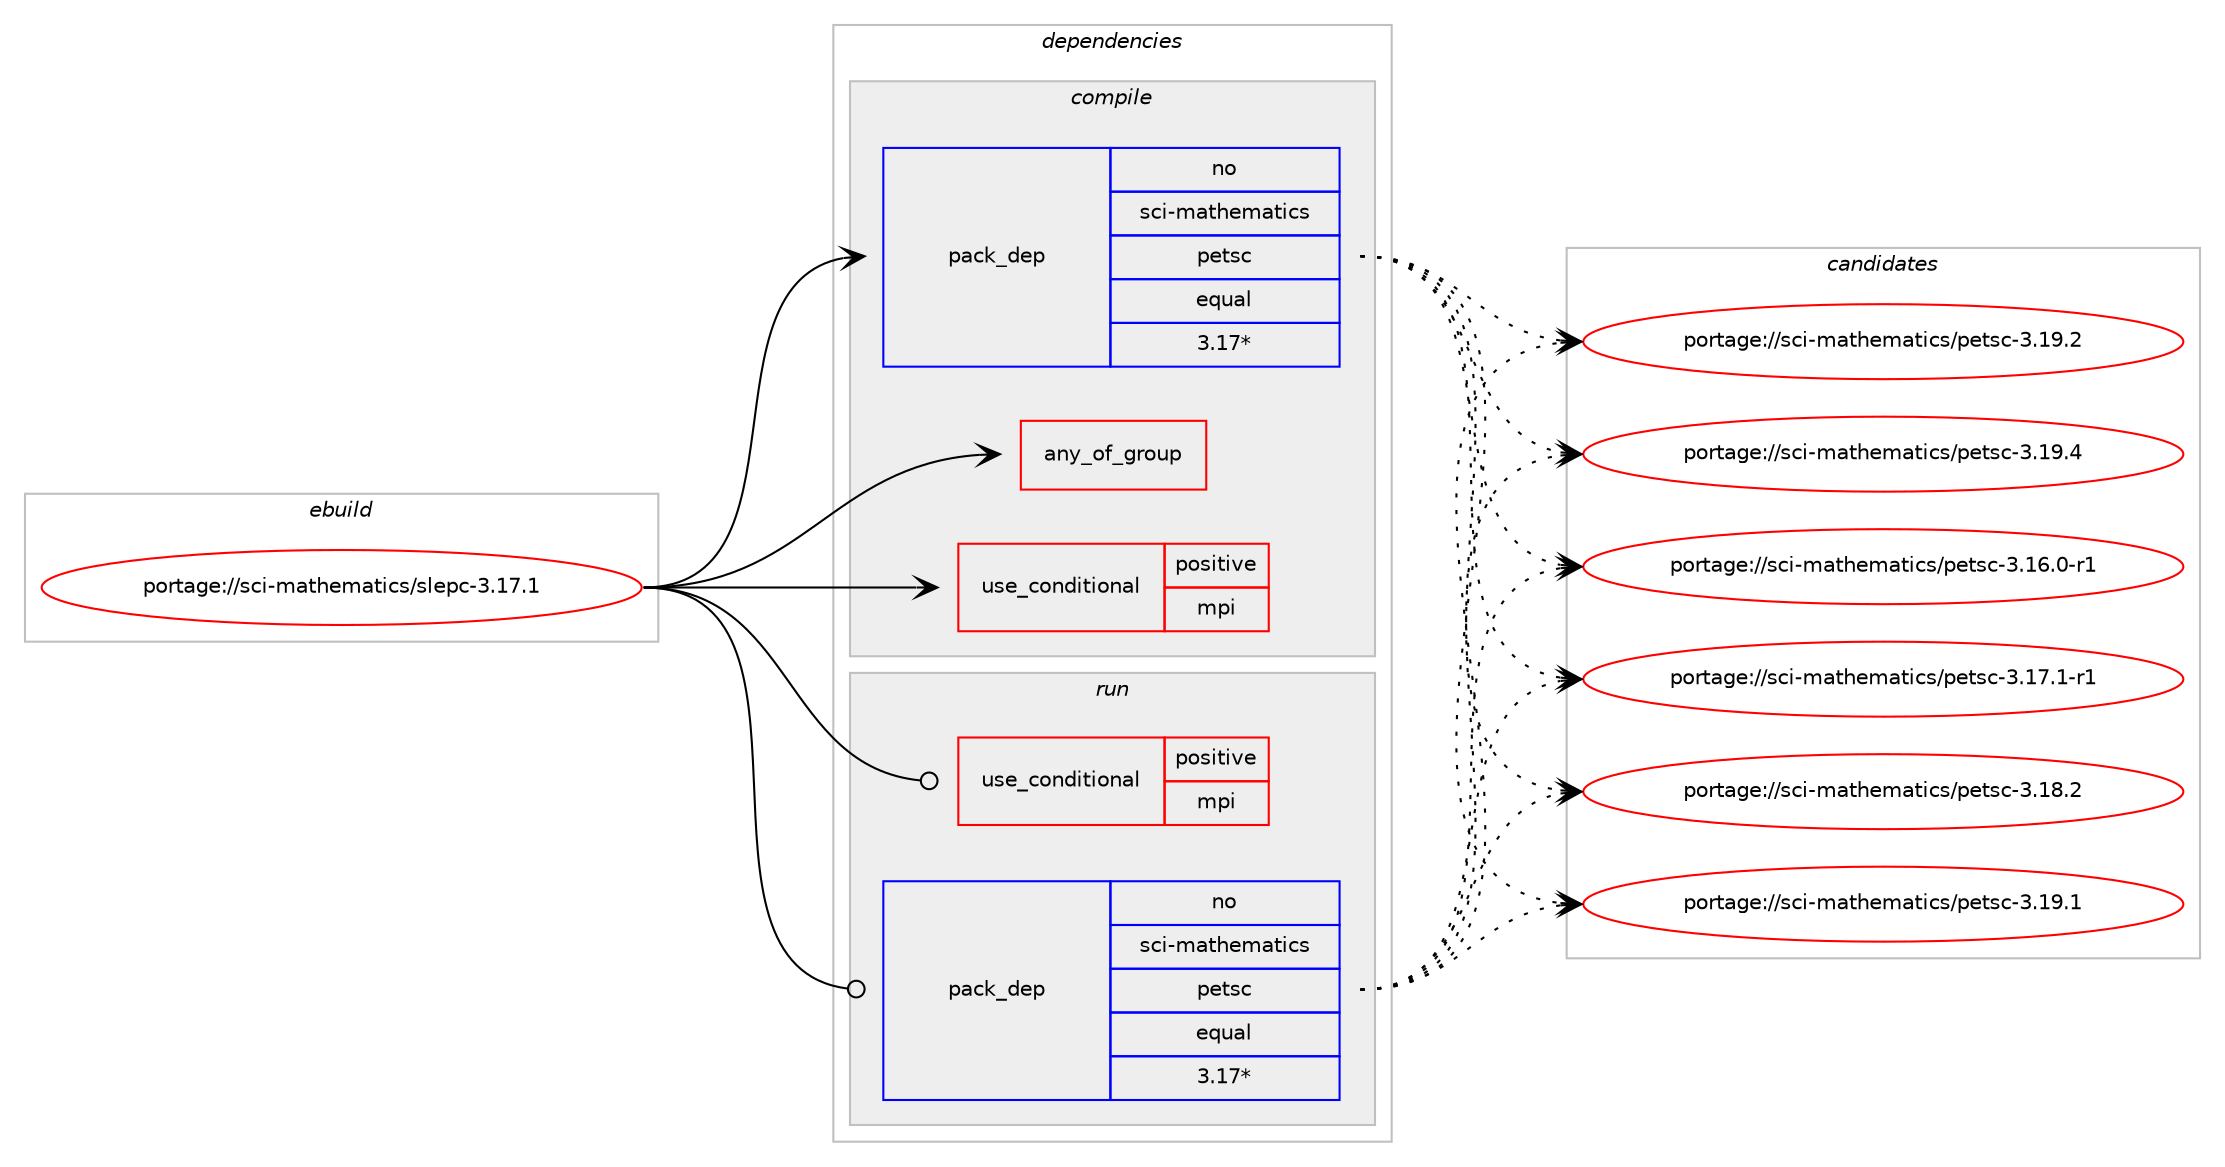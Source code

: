 digraph prolog {

# *************
# Graph options
# *************

newrank=true;
concentrate=true;
compound=true;
graph [rankdir=LR,fontname=Helvetica,fontsize=10,ranksep=1.5];#, ranksep=2.5, nodesep=0.2];
edge  [arrowhead=vee];
node  [fontname=Helvetica,fontsize=10];

# **********
# The ebuild
# **********

subgraph cluster_leftcol {
color=gray;
rank=same;
label=<<i>ebuild</i>>;
id [label="portage://sci-mathematics/slepc-3.17.1", color=red, width=4, href="../sci-mathematics/slepc-3.17.1.svg"];
}

# ****************
# The dependencies
# ****************

subgraph cluster_midcol {
color=gray;
label=<<i>dependencies</i>>;
subgraph cluster_compile {
fillcolor="#eeeeee";
style=filled;
label=<<i>compile</i>>;
subgraph any132 {
dependency13633 [label=<<TABLE BORDER="0" CELLBORDER="1" CELLSPACING="0" CELLPADDING="4"><TR><TD CELLPADDING="10">any_of_group</TD></TR></TABLE>>, shape=none, color=red];# *** BEGIN UNKNOWN DEPENDENCY TYPE (TODO) ***
# dependency13633 -> package_dependency(portage://sci-mathematics/slepc-3.17.1,install,no,dev-lang,python,none,[,,],[slot(3.10)],[])
# *** END UNKNOWN DEPENDENCY TYPE (TODO) ***

}
id:e -> dependency13633:w [weight=20,style="solid",arrowhead="vee"];
subgraph cond9637 {
dependency13634 [label=<<TABLE BORDER="0" CELLBORDER="1" CELLSPACING="0" CELLPADDING="4"><TR><TD ROWSPAN="3" CELLPADDING="10">use_conditional</TD></TR><TR><TD>positive</TD></TR><TR><TD>mpi</TD></TR></TABLE>>, shape=none, color=red];
# *** BEGIN UNKNOWN DEPENDENCY TYPE (TODO) ***
# dependency13634 -> package_dependency(portage://sci-mathematics/slepc-3.17.1,install,no,virtual,mpi,none,[,,],[],[])
# *** END UNKNOWN DEPENDENCY TYPE (TODO) ***

}
id:e -> dependency13634:w [weight=20,style="solid",arrowhead="vee"];
# *** BEGIN UNKNOWN DEPENDENCY TYPE (TODO) ***
# id -> package_dependency(portage://sci-mathematics/slepc-3.17.1,install,no,dev-build,cmake,none,[,,],[],[])
# *** END UNKNOWN DEPENDENCY TYPE (TODO) ***

# *** BEGIN UNKNOWN DEPENDENCY TYPE (TODO) ***
# id -> package_dependency(portage://sci-mathematics/slepc-3.17.1,install,no,sci-libs,arpack,none,[,,],[],[use(equal(mpi),none)])
# *** END UNKNOWN DEPENDENCY TYPE (TODO) ***

subgraph pack3863 {
dependency13635 [label=<<TABLE BORDER="0" CELLBORDER="1" CELLSPACING="0" CELLPADDING="4" WIDTH="220"><TR><TD ROWSPAN="6" CELLPADDING="30">pack_dep</TD></TR><TR><TD WIDTH="110">no</TD></TR><TR><TD>sci-mathematics</TD></TR><TR><TD>petsc</TD></TR><TR><TD>equal</TD></TR><TR><TD>3.17*</TD></TR></TABLE>>, shape=none, color=blue];
}
id:e -> dependency13635:w [weight=20,style="solid",arrowhead="vee"];
# *** BEGIN UNKNOWN DEPENDENCY TYPE (TODO) ***
# id -> package_dependency(portage://sci-mathematics/slepc-3.17.1,install,no,virtual,pkgconfig,none,[,,],[],[])
# *** END UNKNOWN DEPENDENCY TYPE (TODO) ***

}
subgraph cluster_compileandrun {
fillcolor="#eeeeee";
style=filled;
label=<<i>compile and run</i>>;
}
subgraph cluster_run {
fillcolor="#eeeeee";
style=filled;
label=<<i>run</i>>;
subgraph cond9638 {
dependency13636 [label=<<TABLE BORDER="0" CELLBORDER="1" CELLSPACING="0" CELLPADDING="4"><TR><TD ROWSPAN="3" CELLPADDING="10">use_conditional</TD></TR><TR><TD>positive</TD></TR><TR><TD>mpi</TD></TR></TABLE>>, shape=none, color=red];
# *** BEGIN UNKNOWN DEPENDENCY TYPE (TODO) ***
# dependency13636 -> package_dependency(portage://sci-mathematics/slepc-3.17.1,run,no,virtual,mpi,none,[,,],[],[])
# *** END UNKNOWN DEPENDENCY TYPE (TODO) ***

}
id:e -> dependency13636:w [weight=20,style="solid",arrowhead="odot"];
# *** BEGIN UNKNOWN DEPENDENCY TYPE (TODO) ***
# id -> package_dependency(portage://sci-mathematics/slepc-3.17.1,run,no,sci-libs,arpack,none,[,,],[],[use(equal(mpi),none)])
# *** END UNKNOWN DEPENDENCY TYPE (TODO) ***

subgraph pack3864 {
dependency13637 [label=<<TABLE BORDER="0" CELLBORDER="1" CELLSPACING="0" CELLPADDING="4" WIDTH="220"><TR><TD ROWSPAN="6" CELLPADDING="30">pack_dep</TD></TR><TR><TD WIDTH="110">no</TD></TR><TR><TD>sci-mathematics</TD></TR><TR><TD>petsc</TD></TR><TR><TD>equal</TD></TR><TR><TD>3.17*</TD></TR></TABLE>>, shape=none, color=blue];
}
id:e -> dependency13637:w [weight=20,style="solid",arrowhead="odot"];
}
}

# **************
# The candidates
# **************

subgraph cluster_choices {
rank=same;
color=gray;
label=<<i>candidates</i>>;

subgraph choice3863 {
color=black;
nodesep=1;
choice11599105451099711610410110997116105991154711210111611599455146495446484511449 [label="portage://sci-mathematics/petsc-3.16.0-r1", color=red, width=4,href="../sci-mathematics/petsc-3.16.0-r1.svg"];
choice11599105451099711610410110997116105991154711210111611599455146495546494511449 [label="portage://sci-mathematics/petsc-3.17.1-r1", color=red, width=4,href="../sci-mathematics/petsc-3.17.1-r1.svg"];
choice1159910545109971161041011099711610599115471121011161159945514649564650 [label="portage://sci-mathematics/petsc-3.18.2", color=red, width=4,href="../sci-mathematics/petsc-3.18.2.svg"];
choice1159910545109971161041011099711610599115471121011161159945514649574649 [label="portage://sci-mathematics/petsc-3.19.1", color=red, width=4,href="../sci-mathematics/petsc-3.19.1.svg"];
choice1159910545109971161041011099711610599115471121011161159945514649574650 [label="portage://sci-mathematics/petsc-3.19.2", color=red, width=4,href="../sci-mathematics/petsc-3.19.2.svg"];
choice1159910545109971161041011099711610599115471121011161159945514649574652 [label="portage://sci-mathematics/petsc-3.19.4", color=red, width=4,href="../sci-mathematics/petsc-3.19.4.svg"];
dependency13635:e -> choice11599105451099711610410110997116105991154711210111611599455146495446484511449:w [style=dotted,weight="100"];
dependency13635:e -> choice11599105451099711610410110997116105991154711210111611599455146495546494511449:w [style=dotted,weight="100"];
dependency13635:e -> choice1159910545109971161041011099711610599115471121011161159945514649564650:w [style=dotted,weight="100"];
dependency13635:e -> choice1159910545109971161041011099711610599115471121011161159945514649574649:w [style=dotted,weight="100"];
dependency13635:e -> choice1159910545109971161041011099711610599115471121011161159945514649574650:w [style=dotted,weight="100"];
dependency13635:e -> choice1159910545109971161041011099711610599115471121011161159945514649574652:w [style=dotted,weight="100"];
}
subgraph choice3864 {
color=black;
nodesep=1;
choice11599105451099711610410110997116105991154711210111611599455146495446484511449 [label="portage://sci-mathematics/petsc-3.16.0-r1", color=red, width=4,href="../sci-mathematics/petsc-3.16.0-r1.svg"];
choice11599105451099711610410110997116105991154711210111611599455146495546494511449 [label="portage://sci-mathematics/petsc-3.17.1-r1", color=red, width=4,href="../sci-mathematics/petsc-3.17.1-r1.svg"];
choice1159910545109971161041011099711610599115471121011161159945514649564650 [label="portage://sci-mathematics/petsc-3.18.2", color=red, width=4,href="../sci-mathematics/petsc-3.18.2.svg"];
choice1159910545109971161041011099711610599115471121011161159945514649574649 [label="portage://sci-mathematics/petsc-3.19.1", color=red, width=4,href="../sci-mathematics/petsc-3.19.1.svg"];
choice1159910545109971161041011099711610599115471121011161159945514649574650 [label="portage://sci-mathematics/petsc-3.19.2", color=red, width=4,href="../sci-mathematics/petsc-3.19.2.svg"];
choice1159910545109971161041011099711610599115471121011161159945514649574652 [label="portage://sci-mathematics/petsc-3.19.4", color=red, width=4,href="../sci-mathematics/petsc-3.19.4.svg"];
dependency13637:e -> choice11599105451099711610410110997116105991154711210111611599455146495446484511449:w [style=dotted,weight="100"];
dependency13637:e -> choice11599105451099711610410110997116105991154711210111611599455146495546494511449:w [style=dotted,weight="100"];
dependency13637:e -> choice1159910545109971161041011099711610599115471121011161159945514649564650:w [style=dotted,weight="100"];
dependency13637:e -> choice1159910545109971161041011099711610599115471121011161159945514649574649:w [style=dotted,weight="100"];
dependency13637:e -> choice1159910545109971161041011099711610599115471121011161159945514649574650:w [style=dotted,weight="100"];
dependency13637:e -> choice1159910545109971161041011099711610599115471121011161159945514649574652:w [style=dotted,weight="100"];
}
}

}
